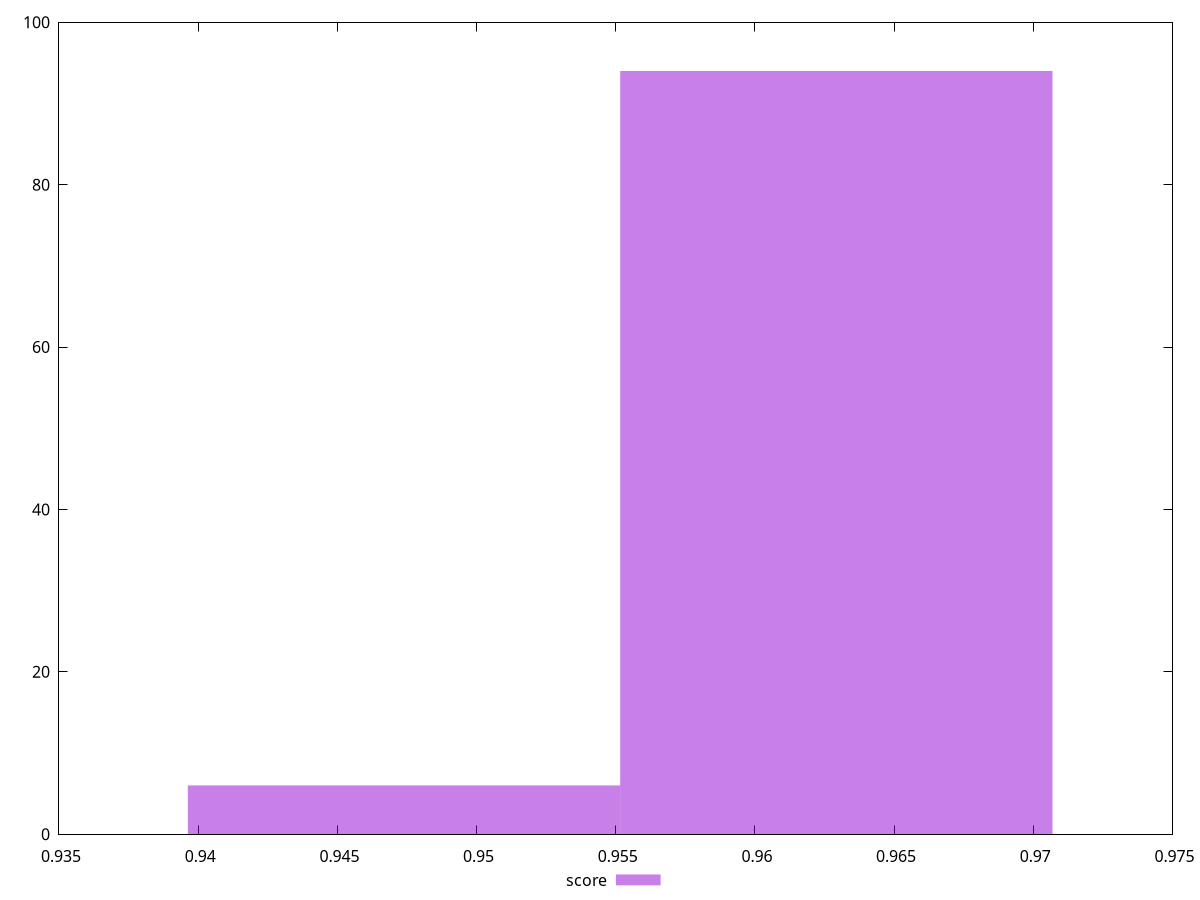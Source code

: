 reset
set terminal svg size 640, 490 enhanced background rgb 'white'
set output "reprap/first-contentful-paint/samples/pages+cached+noexternal+nosvg/score/histogram.svg"

$score <<EOF
0.9629241566233119 94
0.9473931218390649 6
EOF

set key outside below
set boxwidth 0.015531034784246965
set yrange [0:100]
set style fill transparent solid 0.5 noborder

plot \
  $score title "score" with boxes, \


reset